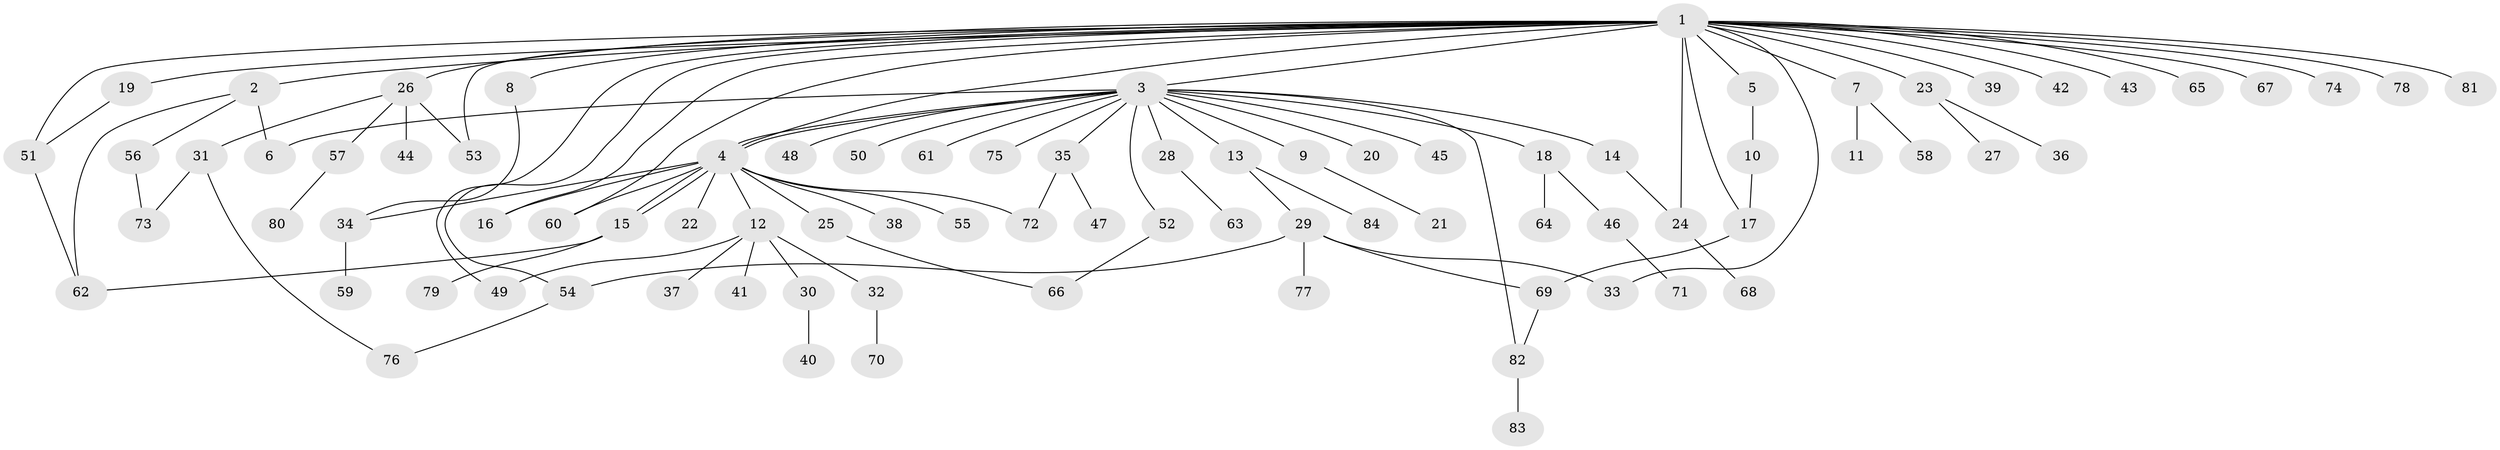 // coarse degree distribution, {24: 0.017241379310344827, 4: 0.034482758620689655, 18: 0.017241379310344827, 14: 0.017241379310344827, 2: 0.29310344827586204, 1: 0.4827586206896552, 3: 0.10344827586206896, 5: 0.034482758620689655}
// Generated by graph-tools (version 1.1) at 2025/18/03/04/25 18:18:14]
// undirected, 84 vertices, 105 edges
graph export_dot {
graph [start="1"]
  node [color=gray90,style=filled];
  1;
  2;
  3;
  4;
  5;
  6;
  7;
  8;
  9;
  10;
  11;
  12;
  13;
  14;
  15;
  16;
  17;
  18;
  19;
  20;
  21;
  22;
  23;
  24;
  25;
  26;
  27;
  28;
  29;
  30;
  31;
  32;
  33;
  34;
  35;
  36;
  37;
  38;
  39;
  40;
  41;
  42;
  43;
  44;
  45;
  46;
  47;
  48;
  49;
  50;
  51;
  52;
  53;
  54;
  55;
  56;
  57;
  58;
  59;
  60;
  61;
  62;
  63;
  64;
  65;
  66;
  67;
  68;
  69;
  70;
  71;
  72;
  73;
  74;
  75;
  76;
  77;
  78;
  79;
  80;
  81;
  82;
  83;
  84;
  1 -- 2;
  1 -- 3;
  1 -- 4;
  1 -- 5;
  1 -- 7;
  1 -- 8;
  1 -- 16;
  1 -- 17;
  1 -- 19;
  1 -- 23;
  1 -- 24;
  1 -- 26;
  1 -- 33;
  1 -- 39;
  1 -- 42;
  1 -- 43;
  1 -- 49;
  1 -- 51;
  1 -- 53;
  1 -- 54;
  1 -- 60;
  1 -- 65;
  1 -- 67;
  1 -- 74;
  1 -- 78;
  1 -- 81;
  2 -- 6;
  2 -- 56;
  2 -- 62;
  3 -- 4;
  3 -- 4;
  3 -- 6;
  3 -- 9;
  3 -- 13;
  3 -- 14;
  3 -- 18;
  3 -- 20;
  3 -- 28;
  3 -- 35;
  3 -- 45;
  3 -- 48;
  3 -- 50;
  3 -- 52;
  3 -- 61;
  3 -- 75;
  3 -- 82;
  4 -- 12;
  4 -- 15;
  4 -- 15;
  4 -- 16;
  4 -- 22;
  4 -- 25;
  4 -- 34;
  4 -- 38;
  4 -- 55;
  4 -- 60;
  4 -- 72;
  5 -- 10;
  7 -- 11;
  7 -- 58;
  8 -- 34;
  9 -- 21;
  10 -- 17;
  12 -- 30;
  12 -- 32;
  12 -- 37;
  12 -- 41;
  12 -- 49;
  13 -- 29;
  13 -- 84;
  14 -- 24;
  15 -- 62;
  15 -- 79;
  17 -- 69;
  18 -- 46;
  18 -- 64;
  19 -- 51;
  23 -- 27;
  23 -- 36;
  24 -- 68;
  25 -- 66;
  26 -- 31;
  26 -- 44;
  26 -- 53;
  26 -- 57;
  28 -- 63;
  29 -- 33;
  29 -- 54;
  29 -- 69;
  29 -- 77;
  30 -- 40;
  31 -- 73;
  31 -- 76;
  32 -- 70;
  34 -- 59;
  35 -- 47;
  35 -- 72;
  46 -- 71;
  51 -- 62;
  52 -- 66;
  54 -- 76;
  56 -- 73;
  57 -- 80;
  69 -- 82;
  82 -- 83;
}
